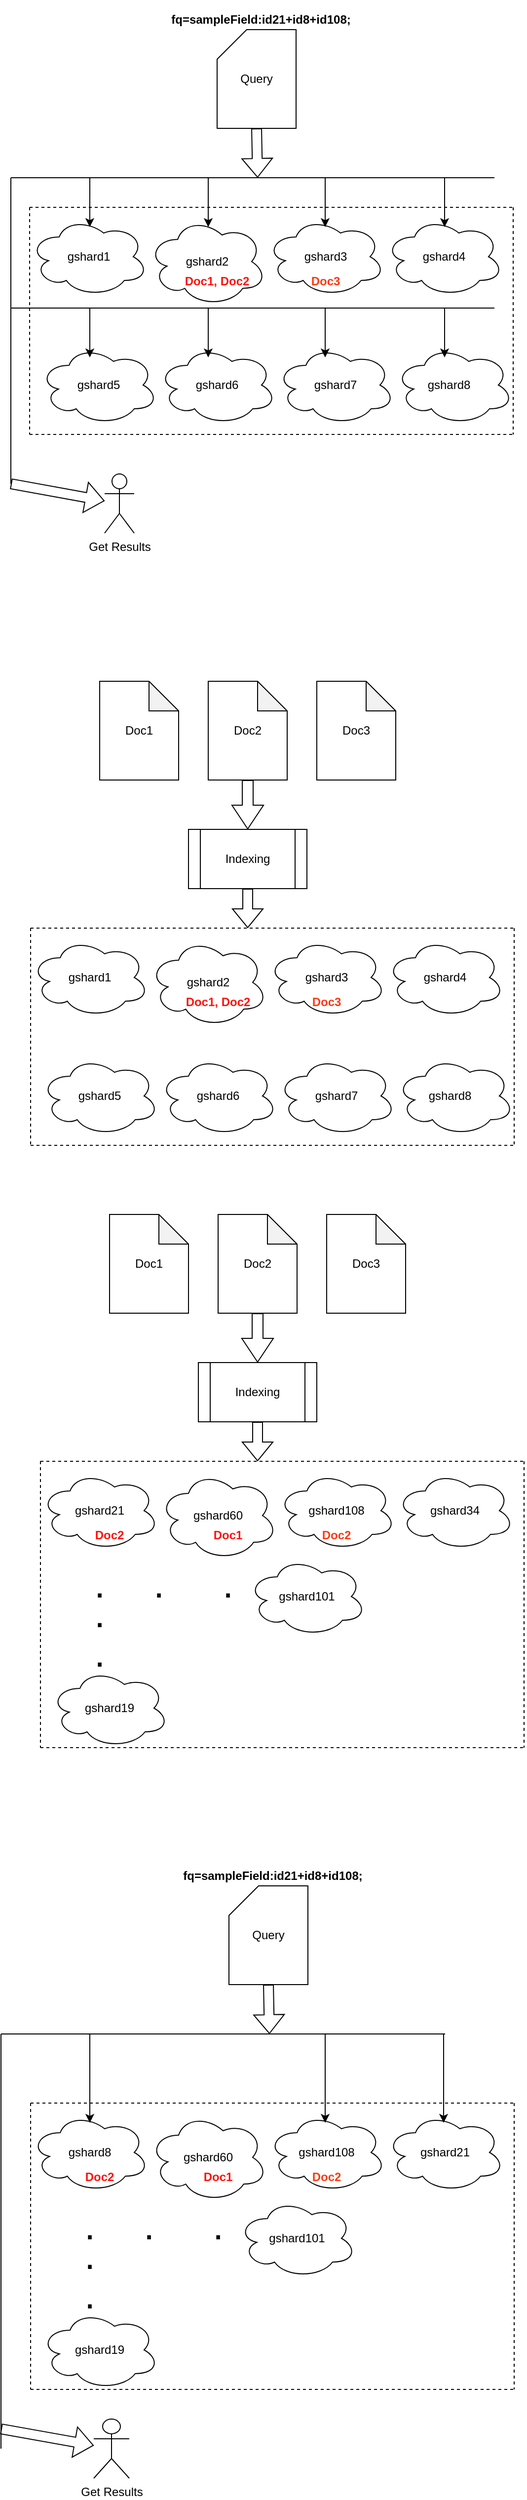 <mxfile version="22.1.4" type="github">
  <diagram name="Page-1" id="JAZEwTTPHWBEdXGYPn7u">
    <mxGraphModel dx="794" dy="1330" grid="0" gridSize="10" guides="1" tooltips="1" connect="1" arrows="1" fold="1" page="1" pageScale="1" pageWidth="1169" pageHeight="827" math="0" shadow="0">
      <root>
        <mxCell id="0" />
        <mxCell id="1" parent="0" />
        <mxCell id="rSm9kVEbdHUkBL9kP83v-1" value="gshard1" style="ellipse;shape=cloud;whiteSpace=wrap;html=1;" vertex="1" parent="1">
          <mxGeometry x="140" y="200" width="120" height="80" as="geometry" />
        </mxCell>
        <mxCell id="rSm9kVEbdHUkBL9kP83v-2" value="gshard2" style="ellipse;shape=cloud;whiteSpace=wrap;html=1;" vertex="1" parent="1">
          <mxGeometry x="260" y="200" width="120" height="90" as="geometry" />
        </mxCell>
        <mxCell id="rSm9kVEbdHUkBL9kP83v-3" value="gshard3" style="ellipse;shape=cloud;whiteSpace=wrap;html=1;" vertex="1" parent="1">
          <mxGeometry x="380" y="200" width="120" height="80" as="geometry" />
        </mxCell>
        <mxCell id="rSm9kVEbdHUkBL9kP83v-4" value="gshard7" style="ellipse;shape=cloud;whiteSpace=wrap;html=1;" vertex="1" parent="1">
          <mxGeometry x="390" y="320" width="120" height="80" as="geometry" />
        </mxCell>
        <mxCell id="rSm9kVEbdHUkBL9kP83v-5" value="gshard6" style="ellipse;shape=cloud;whiteSpace=wrap;html=1;" vertex="1" parent="1">
          <mxGeometry x="270" y="320" width="120" height="80" as="geometry" />
        </mxCell>
        <mxCell id="rSm9kVEbdHUkBL9kP83v-6" value="gshard5" style="ellipse;shape=cloud;whiteSpace=wrap;html=1;" vertex="1" parent="1">
          <mxGeometry x="150" y="320" width="120" height="80" as="geometry" />
        </mxCell>
        <mxCell id="rSm9kVEbdHUkBL9kP83v-7" value="gshard4" style="ellipse;shape=cloud;whiteSpace=wrap;html=1;" vertex="1" parent="1">
          <mxGeometry x="500" y="200" width="120" height="80" as="geometry" />
        </mxCell>
        <mxCell id="rSm9kVEbdHUkBL9kP83v-8" value="gshard8&lt;span style=&quot;white-space: pre;&quot;&gt;&#x9;&lt;/span&gt;" style="ellipse;shape=cloud;whiteSpace=wrap;html=1;" vertex="1" parent="1">
          <mxGeometry x="510" y="320" width="120" height="80" as="geometry" />
        </mxCell>
        <mxCell id="rSm9kVEbdHUkBL9kP83v-9" value="" style="endArrow=none;dashed=1;html=1;rounded=0;" edge="1" parent="1">
          <mxGeometry width="50" height="50" relative="1" as="geometry">
            <mxPoint x="140" y="190" as="sourcePoint" />
            <mxPoint x="630" y="190" as="targetPoint" />
          </mxGeometry>
        </mxCell>
        <mxCell id="rSm9kVEbdHUkBL9kP83v-10" value="" style="endArrow=none;dashed=1;html=1;rounded=0;" edge="1" parent="1">
          <mxGeometry width="50" height="50" relative="1" as="geometry">
            <mxPoint x="630" y="190" as="sourcePoint" />
            <mxPoint x="630" y="410" as="targetPoint" />
          </mxGeometry>
        </mxCell>
        <mxCell id="rSm9kVEbdHUkBL9kP83v-11" value="" style="endArrow=none;dashed=1;html=1;rounded=0;" edge="1" parent="1">
          <mxGeometry width="50" height="50" relative="1" as="geometry">
            <mxPoint x="140" y="410" as="sourcePoint" />
            <mxPoint x="630" y="410" as="targetPoint" />
          </mxGeometry>
        </mxCell>
        <mxCell id="rSm9kVEbdHUkBL9kP83v-12" value="" style="endArrow=none;dashed=1;html=1;rounded=0;" edge="1" parent="1">
          <mxGeometry width="50" height="50" relative="1" as="geometry">
            <mxPoint x="140" y="190" as="sourcePoint" />
            <mxPoint x="140" y="410" as="targetPoint" />
          </mxGeometry>
        </mxCell>
        <mxCell id="rSm9kVEbdHUkBL9kP83v-13" value="Doc1" style="shape=note;whiteSpace=wrap;html=1;backgroundOutline=1;darkOpacity=0.05;" vertex="1" parent="1">
          <mxGeometry x="210" y="-60" width="80" height="100" as="geometry" />
        </mxCell>
        <mxCell id="rSm9kVEbdHUkBL9kP83v-14" value="Doc2" style="shape=note;whiteSpace=wrap;html=1;backgroundOutline=1;darkOpacity=0.05;" vertex="1" parent="1">
          <mxGeometry x="320" y="-60" width="80" height="100" as="geometry" />
        </mxCell>
        <mxCell id="rSm9kVEbdHUkBL9kP83v-15" value="Doc3" style="shape=note;whiteSpace=wrap;html=1;backgroundOutline=1;darkOpacity=0.05;" vertex="1" parent="1">
          <mxGeometry x="430" y="-60" width="80" height="100" as="geometry" />
        </mxCell>
        <mxCell id="rSm9kVEbdHUkBL9kP83v-16" value="" style="shape=flexArrow;endArrow=classic;html=1;rounded=0;width=11;endSize=7.67;" edge="1" parent="1">
          <mxGeometry width="50" height="50" relative="1" as="geometry">
            <mxPoint x="360" y="40" as="sourcePoint" />
            <mxPoint x="360" y="90" as="targetPoint" />
          </mxGeometry>
        </mxCell>
        <mxCell id="rSm9kVEbdHUkBL9kP83v-17" value="Indexing" style="shape=process;whiteSpace=wrap;html=1;backgroundOutline=1;" vertex="1" parent="1">
          <mxGeometry x="300" y="90" width="120" height="60" as="geometry" />
        </mxCell>
        <mxCell id="rSm9kVEbdHUkBL9kP83v-19" value="" style="shape=flexArrow;endArrow=classic;html=1;rounded=0;exitX=0.5;exitY=1;exitDx=0;exitDy=0;" edge="1" parent="1" source="rSm9kVEbdHUkBL9kP83v-17">
          <mxGeometry width="50" height="50" relative="1" as="geometry">
            <mxPoint x="300" y="190" as="sourcePoint" />
            <mxPoint x="360" y="190" as="targetPoint" />
          </mxGeometry>
        </mxCell>
        <mxCell id="rSm9kVEbdHUkBL9kP83v-20" value="&lt;b&gt;&lt;font color=&quot;#ff120a&quot;&gt;Doc1, Doc2&lt;/font&gt;&lt;/b&gt;" style="text;html=1;strokeColor=none;fillColor=none;align=center;verticalAlign=middle;whiteSpace=wrap;rounded=0;" vertex="1" parent="1">
          <mxGeometry x="290" y="250" width="80" height="30" as="geometry" />
        </mxCell>
        <mxCell id="rSm9kVEbdHUkBL9kP83v-21" value="&lt;b&gt;&lt;font color=&quot;#ff3912&quot;&gt;Doc3&lt;/font&gt;&lt;/b&gt;" style="text;html=1;strokeColor=none;fillColor=none;align=center;verticalAlign=middle;whiteSpace=wrap;rounded=0;" vertex="1" parent="1">
          <mxGeometry x="410" y="250" width="60" height="30" as="geometry" />
        </mxCell>
        <mxCell id="rSm9kVEbdHUkBL9kP83v-22" value="gshard21" style="ellipse;shape=cloud;whiteSpace=wrap;html=1;" vertex="1" parent="1">
          <mxGeometry x="150" y="740" width="120" height="80" as="geometry" />
        </mxCell>
        <mxCell id="rSm9kVEbdHUkBL9kP83v-23" value="gshard60" style="ellipse;shape=cloud;whiteSpace=wrap;html=1;" vertex="1" parent="1">
          <mxGeometry x="270" y="740" width="120" height="90" as="geometry" />
        </mxCell>
        <mxCell id="rSm9kVEbdHUkBL9kP83v-24" value="gshard108" style="ellipse;shape=cloud;whiteSpace=wrap;html=1;" vertex="1" parent="1">
          <mxGeometry x="390" y="740" width="120" height="80" as="geometry" />
        </mxCell>
        <mxCell id="rSm9kVEbdHUkBL9kP83v-28" value="gshard34" style="ellipse;shape=cloud;whiteSpace=wrap;html=1;" vertex="1" parent="1">
          <mxGeometry x="510" y="740" width="120" height="80" as="geometry" />
        </mxCell>
        <mxCell id="rSm9kVEbdHUkBL9kP83v-30" value="" style="endArrow=none;dashed=1;html=1;rounded=0;" edge="1" parent="1">
          <mxGeometry width="50" height="50" relative="1" as="geometry">
            <mxPoint x="150" y="730" as="sourcePoint" />
            <mxPoint x="640" y="730" as="targetPoint" />
          </mxGeometry>
        </mxCell>
        <mxCell id="rSm9kVEbdHUkBL9kP83v-31" value="" style="endArrow=none;dashed=1;html=1;rounded=0;" edge="1" parent="1">
          <mxGeometry width="50" height="50" relative="1" as="geometry">
            <mxPoint x="640" y="730" as="sourcePoint" />
            <mxPoint x="640" y="1020" as="targetPoint" />
          </mxGeometry>
        </mxCell>
        <mxCell id="rSm9kVEbdHUkBL9kP83v-32" value="" style="endArrow=none;dashed=1;html=1;rounded=0;" edge="1" parent="1">
          <mxGeometry width="50" height="50" relative="1" as="geometry">
            <mxPoint x="150" y="1020" as="sourcePoint" />
            <mxPoint x="640" y="1020" as="targetPoint" />
            <Array as="points">
              <mxPoint x="390" y="1020" />
            </Array>
          </mxGeometry>
        </mxCell>
        <mxCell id="rSm9kVEbdHUkBL9kP83v-33" value="" style="endArrow=none;dashed=1;html=1;rounded=0;" edge="1" parent="1">
          <mxGeometry width="50" height="50" relative="1" as="geometry">
            <mxPoint x="150" y="730" as="sourcePoint" />
            <mxPoint x="150" y="1020" as="targetPoint" />
          </mxGeometry>
        </mxCell>
        <mxCell id="rSm9kVEbdHUkBL9kP83v-34" value="Doc1" style="shape=note;whiteSpace=wrap;html=1;backgroundOutline=1;darkOpacity=0.05;" vertex="1" parent="1">
          <mxGeometry x="220" y="480" width="80" height="100" as="geometry" />
        </mxCell>
        <mxCell id="rSm9kVEbdHUkBL9kP83v-35" value="Doc2" style="shape=note;whiteSpace=wrap;html=1;backgroundOutline=1;darkOpacity=0.05;" vertex="1" parent="1">
          <mxGeometry x="330" y="480" width="80" height="100" as="geometry" />
        </mxCell>
        <mxCell id="rSm9kVEbdHUkBL9kP83v-36" value="Doc3" style="shape=note;whiteSpace=wrap;html=1;backgroundOutline=1;darkOpacity=0.05;" vertex="1" parent="1">
          <mxGeometry x="440" y="480" width="80" height="100" as="geometry" />
        </mxCell>
        <mxCell id="rSm9kVEbdHUkBL9kP83v-37" value="" style="shape=flexArrow;endArrow=classic;html=1;rounded=0;width=11;endSize=7.67;" edge="1" parent="1">
          <mxGeometry width="50" height="50" relative="1" as="geometry">
            <mxPoint x="370" y="580" as="sourcePoint" />
            <mxPoint x="370" y="630" as="targetPoint" />
          </mxGeometry>
        </mxCell>
        <mxCell id="rSm9kVEbdHUkBL9kP83v-38" value="Indexing" style="shape=process;whiteSpace=wrap;html=1;backgroundOutline=1;" vertex="1" parent="1">
          <mxGeometry x="310" y="630" width="120" height="60" as="geometry" />
        </mxCell>
        <mxCell id="rSm9kVEbdHUkBL9kP83v-39" value="" style="shape=flexArrow;endArrow=classic;html=1;rounded=0;exitX=0.5;exitY=1;exitDx=0;exitDy=0;" edge="1" parent="1" source="rSm9kVEbdHUkBL9kP83v-38">
          <mxGeometry width="50" height="50" relative="1" as="geometry">
            <mxPoint x="310" y="730" as="sourcePoint" />
            <mxPoint x="370" y="730" as="targetPoint" />
          </mxGeometry>
        </mxCell>
        <mxCell id="rSm9kVEbdHUkBL9kP83v-40" value="&lt;b&gt;&lt;font color=&quot;#ff120a&quot;&gt;Doc1&lt;/font&gt;&lt;/b&gt;" style="text;html=1;strokeColor=none;fillColor=none;align=center;verticalAlign=middle;whiteSpace=wrap;rounded=0;" vertex="1" parent="1">
          <mxGeometry x="300" y="790" width="80" height="30" as="geometry" />
        </mxCell>
        <mxCell id="rSm9kVEbdHUkBL9kP83v-41" value="&lt;b&gt;&lt;font color=&quot;#ff3912&quot;&gt;Doc2&lt;/font&gt;&lt;/b&gt;" style="text;html=1;strokeColor=none;fillColor=none;align=center;verticalAlign=middle;whiteSpace=wrap;rounded=0;" vertex="1" parent="1">
          <mxGeometry x="420" y="790" width="60" height="30" as="geometry" />
        </mxCell>
        <mxCell id="rSm9kVEbdHUkBL9kP83v-42" value="." style="text;html=1;strokeColor=none;fillColor=none;align=center;verticalAlign=middle;whiteSpace=wrap;rounded=0;strokeWidth=15;fontSize=39;" vertex="1" parent="1">
          <mxGeometry x="180" y="840" width="60" height="30" as="geometry" />
        </mxCell>
        <mxCell id="rSm9kVEbdHUkBL9kP83v-43" value="." style="text;html=1;strokeColor=none;fillColor=none;align=center;verticalAlign=middle;whiteSpace=wrap;rounded=0;strokeWidth=15;fontSize=39;" vertex="1" parent="1">
          <mxGeometry x="310" y="840" width="60" height="30" as="geometry" />
        </mxCell>
        <mxCell id="rSm9kVEbdHUkBL9kP83v-44" value="." style="text;html=1;strokeColor=none;fillColor=none;align=center;verticalAlign=middle;whiteSpace=wrap;rounded=0;strokeWidth=15;fontSize=39;" vertex="1" parent="1">
          <mxGeometry x="240" y="840" width="60" height="30" as="geometry" />
        </mxCell>
        <mxCell id="rSm9kVEbdHUkBL9kP83v-45" value="." style="text;html=1;strokeColor=none;fillColor=none;align=center;verticalAlign=middle;whiteSpace=wrap;rounded=0;strokeWidth=15;fontSize=39;" vertex="1" parent="1">
          <mxGeometry x="180" y="870" width="60" height="30" as="geometry" />
        </mxCell>
        <mxCell id="rSm9kVEbdHUkBL9kP83v-46" value="." style="text;html=1;strokeColor=none;fillColor=none;align=center;verticalAlign=middle;whiteSpace=wrap;rounded=0;strokeWidth=15;fontSize=39;" vertex="1" parent="1">
          <mxGeometry x="180" y="910" width="60" height="30" as="geometry" />
        </mxCell>
        <mxCell id="rSm9kVEbdHUkBL9kP83v-47" value="gshard101" style="ellipse;shape=cloud;whiteSpace=wrap;html=1;" vertex="1" parent="1">
          <mxGeometry x="360" y="827" width="120" height="80" as="geometry" />
        </mxCell>
        <mxCell id="rSm9kVEbdHUkBL9kP83v-48" value="gshard19" style="ellipse;shape=cloud;whiteSpace=wrap;html=1;" vertex="1" parent="1">
          <mxGeometry x="160" y="940" width="120" height="80" as="geometry" />
        </mxCell>
        <mxCell id="rSm9kVEbdHUkBL9kP83v-49" value="&lt;b&gt;&lt;font color=&quot;#ff120a&quot;&gt;Doc2&lt;/font&gt;&lt;/b&gt;" style="text;html=1;strokeColor=none;fillColor=none;align=center;verticalAlign=middle;whiteSpace=wrap;rounded=0;" vertex="1" parent="1">
          <mxGeometry x="180" y="790" width="80" height="30" as="geometry" />
        </mxCell>
        <mxCell id="rSm9kVEbdHUkBL9kP83v-50" value="gshard1" style="ellipse;shape=cloud;whiteSpace=wrap;html=1;" vertex="1" parent="1">
          <mxGeometry x="139" y="-530" width="120" height="80" as="geometry" />
        </mxCell>
        <mxCell id="rSm9kVEbdHUkBL9kP83v-51" value="gshard2" style="ellipse;shape=cloud;whiteSpace=wrap;html=1;" vertex="1" parent="1">
          <mxGeometry x="259" y="-530" width="120" height="90" as="geometry" />
        </mxCell>
        <mxCell id="rSm9kVEbdHUkBL9kP83v-52" value="gshard3" style="ellipse;shape=cloud;whiteSpace=wrap;html=1;" vertex="1" parent="1">
          <mxGeometry x="379" y="-530" width="120" height="80" as="geometry" />
        </mxCell>
        <mxCell id="rSm9kVEbdHUkBL9kP83v-53" value="gshard7" style="ellipse;shape=cloud;whiteSpace=wrap;html=1;" vertex="1" parent="1">
          <mxGeometry x="389" y="-400" width="120" height="80" as="geometry" />
        </mxCell>
        <mxCell id="rSm9kVEbdHUkBL9kP83v-54" value="gshard6" style="ellipse;shape=cloud;whiteSpace=wrap;html=1;" vertex="1" parent="1">
          <mxGeometry x="269" y="-400" width="120" height="80" as="geometry" />
        </mxCell>
        <mxCell id="rSm9kVEbdHUkBL9kP83v-55" value="gshard5" style="ellipse;shape=cloud;whiteSpace=wrap;html=1;" vertex="1" parent="1">
          <mxGeometry x="149" y="-400" width="120" height="80" as="geometry" />
        </mxCell>
        <mxCell id="rSm9kVEbdHUkBL9kP83v-56" value="gshard4" style="ellipse;shape=cloud;whiteSpace=wrap;html=1;" vertex="1" parent="1">
          <mxGeometry x="499" y="-530" width="120" height="80" as="geometry" />
        </mxCell>
        <mxCell id="rSm9kVEbdHUkBL9kP83v-57" value="gshard8&lt;span style=&quot;white-space: pre;&quot;&gt;&#x9;&lt;/span&gt;" style="ellipse;shape=cloud;whiteSpace=wrap;html=1;" vertex="1" parent="1">
          <mxGeometry x="509" y="-400" width="120" height="80" as="geometry" />
        </mxCell>
        <mxCell id="rSm9kVEbdHUkBL9kP83v-58" value="" style="endArrow=none;dashed=1;html=1;rounded=0;" edge="1" parent="1">
          <mxGeometry width="50" height="50" relative="1" as="geometry">
            <mxPoint x="139" y="-540" as="sourcePoint" />
            <mxPoint x="629" y="-540" as="targetPoint" />
          </mxGeometry>
        </mxCell>
        <mxCell id="rSm9kVEbdHUkBL9kP83v-59" value="" style="endArrow=none;dashed=1;html=1;rounded=0;" edge="1" parent="1">
          <mxGeometry width="50" height="50" relative="1" as="geometry">
            <mxPoint x="629" y="-540" as="sourcePoint" />
            <mxPoint x="629" y="-310" as="targetPoint" />
          </mxGeometry>
        </mxCell>
        <mxCell id="rSm9kVEbdHUkBL9kP83v-60" value="" style="endArrow=none;dashed=1;html=1;rounded=0;" edge="1" parent="1">
          <mxGeometry width="50" height="50" relative="1" as="geometry">
            <mxPoint x="139" y="-310" as="sourcePoint" />
            <mxPoint x="629" y="-310" as="targetPoint" />
          </mxGeometry>
        </mxCell>
        <mxCell id="rSm9kVEbdHUkBL9kP83v-61" value="" style="endArrow=none;dashed=1;html=1;rounded=0;" edge="1" parent="1">
          <mxGeometry width="50" height="50" relative="1" as="geometry">
            <mxPoint x="139" y="-540" as="sourcePoint" />
            <mxPoint x="139" y="-310" as="targetPoint" />
          </mxGeometry>
        </mxCell>
        <mxCell id="rSm9kVEbdHUkBL9kP83v-62" value="&lt;b&gt;&lt;font color=&quot;#ff120a&quot;&gt;Doc1, Doc2&lt;/font&gt;&lt;/b&gt;" style="text;html=1;strokeColor=none;fillColor=none;align=center;verticalAlign=middle;whiteSpace=wrap;rounded=0;" vertex="1" parent="1">
          <mxGeometry x="289" y="-480" width="80" height="30" as="geometry" />
        </mxCell>
        <mxCell id="rSm9kVEbdHUkBL9kP83v-63" value="&lt;b&gt;&lt;font color=&quot;#ff3912&quot;&gt;Doc3&lt;/font&gt;&lt;/b&gt;" style="text;html=1;strokeColor=none;fillColor=none;align=center;verticalAlign=middle;whiteSpace=wrap;rounded=0;" vertex="1" parent="1">
          <mxGeometry x="409" y="-480" width="60" height="30" as="geometry" />
        </mxCell>
        <mxCell id="rSm9kVEbdHUkBL9kP83v-64" value="Query&lt;br&gt;" style="shape=card;whiteSpace=wrap;html=1;" vertex="1" parent="1">
          <mxGeometry x="329" y="-720" width="80" height="100" as="geometry" />
        </mxCell>
        <mxCell id="rSm9kVEbdHUkBL9kP83v-66" value="" style="shape=flexArrow;endArrow=classic;html=1;rounded=0;exitX=0.5;exitY=1;exitDx=0;exitDy=0;exitPerimeter=0;" edge="1" parent="1" source="rSm9kVEbdHUkBL9kP83v-64">
          <mxGeometry width="50" height="50" relative="1" as="geometry">
            <mxPoint x="300" y="-550" as="sourcePoint" />
            <mxPoint x="370" y="-570" as="targetPoint" />
          </mxGeometry>
        </mxCell>
        <mxCell id="rSm9kVEbdHUkBL9kP83v-76" value="" style="endArrow=none;html=1;rounded=0;" edge="1" parent="1">
          <mxGeometry width="50" height="50" relative="1" as="geometry">
            <mxPoint x="120" y="-570" as="sourcePoint" />
            <mxPoint x="610" y="-570" as="targetPoint" />
          </mxGeometry>
        </mxCell>
        <mxCell id="rSm9kVEbdHUkBL9kP83v-78" value="" style="endArrow=classic;html=1;rounded=0;entryX=0.508;entryY=0.125;entryDx=0;entryDy=0;entryPerimeter=0;" edge="1" parent="1" target="rSm9kVEbdHUkBL9kP83v-50">
          <mxGeometry width="50" height="50" relative="1" as="geometry">
            <mxPoint x="200" y="-570" as="sourcePoint" />
            <mxPoint x="350" y="-600" as="targetPoint" />
          </mxGeometry>
        </mxCell>
        <mxCell id="rSm9kVEbdHUkBL9kP83v-79" value="" style="endArrow=classic;html=1;rounded=0;entryX=0.508;entryY=0.125;entryDx=0;entryDy=0;entryPerimeter=0;" edge="1" parent="1">
          <mxGeometry width="50" height="50" relative="1" as="geometry">
            <mxPoint x="320" y="-570" as="sourcePoint" />
            <mxPoint x="320" y="-520" as="targetPoint" />
            <Array as="points">
              <mxPoint x="320" y="-540" />
            </Array>
          </mxGeometry>
        </mxCell>
        <mxCell id="rSm9kVEbdHUkBL9kP83v-80" value="" style="endArrow=classic;html=1;rounded=0;entryX=0.508;entryY=0.125;entryDx=0;entryDy=0;entryPerimeter=0;" edge="1" parent="1">
          <mxGeometry width="50" height="50" relative="1" as="geometry">
            <mxPoint x="438.5" y="-570" as="sourcePoint" />
            <mxPoint x="438.5" y="-520" as="targetPoint" />
          </mxGeometry>
        </mxCell>
        <mxCell id="rSm9kVEbdHUkBL9kP83v-81" value="" style="endArrow=classic;html=1;rounded=0;entryX=0.508;entryY=0.125;entryDx=0;entryDy=0;entryPerimeter=0;" edge="1" parent="1">
          <mxGeometry width="50" height="50" relative="1" as="geometry">
            <mxPoint x="559.5" y="-570" as="sourcePoint" />
            <mxPoint x="559.5" y="-520" as="targetPoint" />
          </mxGeometry>
        </mxCell>
        <mxCell id="rSm9kVEbdHUkBL9kP83v-83" value="" style="endArrow=none;html=1;rounded=0;" edge="1" parent="1">
          <mxGeometry width="50" height="50" relative="1" as="geometry">
            <mxPoint x="120" y="-438" as="sourcePoint" />
            <mxPoint x="610" y="-438" as="targetPoint" />
          </mxGeometry>
        </mxCell>
        <mxCell id="rSm9kVEbdHUkBL9kP83v-84" value="" style="endArrow=classic;html=1;rounded=0;entryX=0.508;entryY=0.125;entryDx=0;entryDy=0;entryPerimeter=0;" edge="1" parent="1">
          <mxGeometry width="50" height="50" relative="1" as="geometry">
            <mxPoint x="200" y="-438" as="sourcePoint" />
            <mxPoint x="200" y="-388" as="targetPoint" />
          </mxGeometry>
        </mxCell>
        <mxCell id="rSm9kVEbdHUkBL9kP83v-85" value="" style="endArrow=classic;html=1;rounded=0;entryX=0.508;entryY=0.125;entryDx=0;entryDy=0;entryPerimeter=0;" edge="1" parent="1">
          <mxGeometry width="50" height="50" relative="1" as="geometry">
            <mxPoint x="320" y="-438" as="sourcePoint" />
            <mxPoint x="320" y="-388" as="targetPoint" />
            <Array as="points">
              <mxPoint x="320" y="-408" />
            </Array>
          </mxGeometry>
        </mxCell>
        <mxCell id="rSm9kVEbdHUkBL9kP83v-86" value="" style="endArrow=classic;html=1;rounded=0;entryX=0.508;entryY=0.125;entryDx=0;entryDy=0;entryPerimeter=0;" edge="1" parent="1">
          <mxGeometry width="50" height="50" relative="1" as="geometry">
            <mxPoint x="438.5" y="-438" as="sourcePoint" />
            <mxPoint x="438.5" y="-388" as="targetPoint" />
          </mxGeometry>
        </mxCell>
        <mxCell id="rSm9kVEbdHUkBL9kP83v-87" value="" style="endArrow=classic;html=1;rounded=0;entryX=0.508;entryY=0.125;entryDx=0;entryDy=0;entryPerimeter=0;" edge="1" parent="1">
          <mxGeometry width="50" height="50" relative="1" as="geometry">
            <mxPoint x="559.5" y="-438" as="sourcePoint" />
            <mxPoint x="559.5" y="-388" as="targetPoint" />
          </mxGeometry>
        </mxCell>
        <mxCell id="rSm9kVEbdHUkBL9kP83v-88" value="" style="endArrow=none;html=1;rounded=0;" edge="1" parent="1">
          <mxGeometry width="50" height="50" relative="1" as="geometry">
            <mxPoint x="120" y="-260" as="sourcePoint" />
            <mxPoint x="120" y="-570" as="targetPoint" />
          </mxGeometry>
        </mxCell>
        <mxCell id="rSm9kVEbdHUkBL9kP83v-89" value="" style="shape=flexArrow;endArrow=classic;html=1;rounded=0;" edge="1" parent="1" target="rSm9kVEbdHUkBL9kP83v-90">
          <mxGeometry width="50" height="50" relative="1" as="geometry">
            <mxPoint x="120" y="-260" as="sourcePoint" />
            <mxPoint x="230" y="-240" as="targetPoint" />
          </mxGeometry>
        </mxCell>
        <mxCell id="rSm9kVEbdHUkBL9kP83v-90" value="Get Results&lt;br&gt;" style="shape=umlActor;verticalLabelPosition=bottom;verticalAlign=top;html=1;outlineConnect=0;" vertex="1" parent="1">
          <mxGeometry x="215" y="-270" width="30" height="60" as="geometry" />
        </mxCell>
        <mxCell id="rSm9kVEbdHUkBL9kP83v-93" value="&lt;b&gt;fq=sampleField:id21+id8+id108;&lt;/b&gt;&lt;span id=&quot;docs-internal-guid-dcecea5d-7fff-598f-fc75-4defb1aa7e84&quot;&gt;&lt;/span&gt;&lt;span id=&quot;docs-internal-guid-dcecea5d-7fff-598f-fc75-4defb1aa7e84&quot;&gt;&lt;/span&gt;" style="text;html=1;strokeColor=none;fillColor=none;align=center;verticalAlign=middle;whiteSpace=wrap;rounded=0;" vertex="1" parent="1">
          <mxGeometry x="278" y="-750" width="191" height="40" as="geometry" />
        </mxCell>
        <mxCell id="rSm9kVEbdHUkBL9kP83v-113" value="gshard8" style="ellipse;shape=cloud;whiteSpace=wrap;html=1;" vertex="1" parent="1">
          <mxGeometry x="140" y="1390" width="120" height="80" as="geometry" />
        </mxCell>
        <mxCell id="rSm9kVEbdHUkBL9kP83v-114" value="gshard60" style="ellipse;shape=cloud;whiteSpace=wrap;html=1;" vertex="1" parent="1">
          <mxGeometry x="260" y="1390" width="120" height="90" as="geometry" />
        </mxCell>
        <mxCell id="rSm9kVEbdHUkBL9kP83v-115" value="gshard108" style="ellipse;shape=cloud;whiteSpace=wrap;html=1;" vertex="1" parent="1">
          <mxGeometry x="380" y="1390" width="120" height="80" as="geometry" />
        </mxCell>
        <mxCell id="rSm9kVEbdHUkBL9kP83v-116" value="gshard21" style="ellipse;shape=cloud;whiteSpace=wrap;html=1;" vertex="1" parent="1">
          <mxGeometry x="500" y="1390" width="120" height="80" as="geometry" />
        </mxCell>
        <mxCell id="rSm9kVEbdHUkBL9kP83v-117" value="" style="endArrow=none;dashed=1;html=1;rounded=0;" edge="1" parent="1">
          <mxGeometry width="50" height="50" relative="1" as="geometry">
            <mxPoint x="140" y="1380" as="sourcePoint" />
            <mxPoint x="630" y="1380" as="targetPoint" />
          </mxGeometry>
        </mxCell>
        <mxCell id="rSm9kVEbdHUkBL9kP83v-118" value="" style="endArrow=none;dashed=1;html=1;rounded=0;" edge="1" parent="1">
          <mxGeometry width="50" height="50" relative="1" as="geometry">
            <mxPoint x="630" y="1380" as="sourcePoint" />
            <mxPoint x="630" y="1670" as="targetPoint" />
          </mxGeometry>
        </mxCell>
        <mxCell id="rSm9kVEbdHUkBL9kP83v-119" value="" style="endArrow=none;dashed=1;html=1;rounded=0;" edge="1" parent="1">
          <mxGeometry width="50" height="50" relative="1" as="geometry">
            <mxPoint x="140" y="1670" as="sourcePoint" />
            <mxPoint x="630" y="1670" as="targetPoint" />
            <Array as="points">
              <mxPoint x="380" y="1670" />
            </Array>
          </mxGeometry>
        </mxCell>
        <mxCell id="rSm9kVEbdHUkBL9kP83v-120" value="" style="endArrow=none;dashed=1;html=1;rounded=0;" edge="1" parent="1">
          <mxGeometry width="50" height="50" relative="1" as="geometry">
            <mxPoint x="140" y="1380" as="sourcePoint" />
            <mxPoint x="140" y="1670" as="targetPoint" />
          </mxGeometry>
        </mxCell>
        <mxCell id="rSm9kVEbdHUkBL9kP83v-121" value="&lt;b&gt;&lt;font color=&quot;#ff120a&quot;&gt;Doc1&lt;/font&gt;&lt;/b&gt;" style="text;html=1;strokeColor=none;fillColor=none;align=center;verticalAlign=middle;whiteSpace=wrap;rounded=0;" vertex="1" parent="1">
          <mxGeometry x="290" y="1440" width="80" height="30" as="geometry" />
        </mxCell>
        <mxCell id="rSm9kVEbdHUkBL9kP83v-122" value="&lt;b&gt;&lt;font color=&quot;#ff3912&quot;&gt;Doc2&lt;/font&gt;&lt;/b&gt;" style="text;html=1;strokeColor=none;fillColor=none;align=center;verticalAlign=middle;whiteSpace=wrap;rounded=0;" vertex="1" parent="1">
          <mxGeometry x="410" y="1440" width="60" height="30" as="geometry" />
        </mxCell>
        <mxCell id="rSm9kVEbdHUkBL9kP83v-123" value="." style="text;html=1;strokeColor=none;fillColor=none;align=center;verticalAlign=middle;whiteSpace=wrap;rounded=0;strokeWidth=15;fontSize=39;" vertex="1" parent="1">
          <mxGeometry x="170" y="1490" width="60" height="30" as="geometry" />
        </mxCell>
        <mxCell id="rSm9kVEbdHUkBL9kP83v-124" value="." style="text;html=1;strokeColor=none;fillColor=none;align=center;verticalAlign=middle;whiteSpace=wrap;rounded=0;strokeWidth=15;fontSize=39;" vertex="1" parent="1">
          <mxGeometry x="300" y="1490" width="60" height="30" as="geometry" />
        </mxCell>
        <mxCell id="rSm9kVEbdHUkBL9kP83v-125" value="." style="text;html=1;strokeColor=none;fillColor=none;align=center;verticalAlign=middle;whiteSpace=wrap;rounded=0;strokeWidth=15;fontSize=39;" vertex="1" parent="1">
          <mxGeometry x="230" y="1490" width="60" height="30" as="geometry" />
        </mxCell>
        <mxCell id="rSm9kVEbdHUkBL9kP83v-126" value="." style="text;html=1;strokeColor=none;fillColor=none;align=center;verticalAlign=middle;whiteSpace=wrap;rounded=0;strokeWidth=15;fontSize=39;" vertex="1" parent="1">
          <mxGeometry x="170" y="1520" width="60" height="30" as="geometry" />
        </mxCell>
        <mxCell id="rSm9kVEbdHUkBL9kP83v-127" value="." style="text;html=1;strokeColor=none;fillColor=none;align=center;verticalAlign=middle;whiteSpace=wrap;rounded=0;strokeWidth=15;fontSize=39;" vertex="1" parent="1">
          <mxGeometry x="170" y="1560" width="60" height="30" as="geometry" />
        </mxCell>
        <mxCell id="rSm9kVEbdHUkBL9kP83v-128" value="gshard101" style="ellipse;shape=cloud;whiteSpace=wrap;html=1;" vertex="1" parent="1">
          <mxGeometry x="350" y="1477" width="120" height="80" as="geometry" />
        </mxCell>
        <mxCell id="rSm9kVEbdHUkBL9kP83v-129" value="gshard19" style="ellipse;shape=cloud;whiteSpace=wrap;html=1;" vertex="1" parent="1">
          <mxGeometry x="150" y="1590" width="120" height="80" as="geometry" />
        </mxCell>
        <mxCell id="rSm9kVEbdHUkBL9kP83v-130" value="&lt;b&gt;&lt;font color=&quot;#ff120a&quot;&gt;Doc2&lt;/font&gt;&lt;/b&gt;" style="text;html=1;strokeColor=none;fillColor=none;align=center;verticalAlign=middle;whiteSpace=wrap;rounded=0;" vertex="1" parent="1">
          <mxGeometry x="170" y="1440" width="80" height="30" as="geometry" />
        </mxCell>
        <mxCell id="rSm9kVEbdHUkBL9kP83v-136" value="Query&lt;br&gt;" style="shape=card;whiteSpace=wrap;html=1;" vertex="1" parent="1">
          <mxGeometry x="341" y="1160" width="80" height="100" as="geometry" />
        </mxCell>
        <mxCell id="rSm9kVEbdHUkBL9kP83v-137" value="" style="shape=flexArrow;endArrow=classic;html=1;rounded=0;exitX=0.5;exitY=1;exitDx=0;exitDy=0;exitPerimeter=0;" edge="1" parent="1" source="rSm9kVEbdHUkBL9kP83v-136">
          <mxGeometry width="50" height="50" relative="1" as="geometry">
            <mxPoint x="312" y="1330" as="sourcePoint" />
            <mxPoint x="382" y="1310" as="targetPoint" />
          </mxGeometry>
        </mxCell>
        <mxCell id="rSm9kVEbdHUkBL9kP83v-138" value="" style="shape=flexArrow;endArrow=classic;html=1;rounded=0;" edge="1" parent="1" target="rSm9kVEbdHUkBL9kP83v-139">
          <mxGeometry width="50" height="50" relative="1" as="geometry">
            <mxPoint x="110" y="1710" as="sourcePoint" />
            <mxPoint x="225" y="1730" as="targetPoint" />
          </mxGeometry>
        </mxCell>
        <mxCell id="rSm9kVEbdHUkBL9kP83v-139" value="Get Results&lt;br&gt;" style="shape=umlActor;verticalLabelPosition=bottom;verticalAlign=top;html=1;outlineConnect=0;" vertex="1" parent="1">
          <mxGeometry x="204" y="1700" width="36" height="60" as="geometry" />
        </mxCell>
        <mxCell id="rSm9kVEbdHUkBL9kP83v-140" value="&lt;b&gt;fq=sampleField:id21+id8+id108;&lt;/b&gt;&lt;span id=&quot;docs-internal-guid-dcecea5d-7fff-598f-fc75-4defb1aa7e84&quot;&gt;&lt;/span&gt;&lt;span id=&quot;docs-internal-guid-dcecea5d-7fff-598f-fc75-4defb1aa7e84&quot;&gt;&lt;/span&gt;" style="text;html=1;strokeColor=none;fillColor=none;align=center;verticalAlign=middle;whiteSpace=wrap;rounded=0;" vertex="1" parent="1">
          <mxGeometry x="290" y="1130" width="191" height="40" as="geometry" />
        </mxCell>
        <mxCell id="rSm9kVEbdHUkBL9kP83v-141" value="" style="endArrow=none;html=1;rounded=0;" edge="1" parent="1">
          <mxGeometry width="50" height="50" relative="1" as="geometry">
            <mxPoint x="110" y="1310" as="sourcePoint" />
            <mxPoint x="560" y="1310" as="targetPoint" />
          </mxGeometry>
        </mxCell>
        <mxCell id="rSm9kVEbdHUkBL9kP83v-142" value="" style="endArrow=classic;html=1;rounded=0;" edge="1" parent="1">
          <mxGeometry width="50" height="50" relative="1" as="geometry">
            <mxPoint x="200" y="1310" as="sourcePoint" />
            <mxPoint x="200" y="1400" as="targetPoint" />
          </mxGeometry>
        </mxCell>
        <mxCell id="rSm9kVEbdHUkBL9kP83v-143" value="" style="endArrow=classic;html=1;rounded=0;" edge="1" parent="1">
          <mxGeometry width="50" height="50" relative="1" as="geometry">
            <mxPoint x="438.5" y="1310" as="sourcePoint" />
            <mxPoint x="438.5" y="1400" as="targetPoint" />
          </mxGeometry>
        </mxCell>
        <mxCell id="rSm9kVEbdHUkBL9kP83v-144" value="" style="endArrow=classic;html=1;rounded=0;" edge="1" parent="1">
          <mxGeometry width="50" height="50" relative="1" as="geometry">
            <mxPoint x="558.5" y="1310" as="sourcePoint" />
            <mxPoint x="558.5" y="1400" as="targetPoint" />
          </mxGeometry>
        </mxCell>
        <mxCell id="rSm9kVEbdHUkBL9kP83v-147" value="" style="endArrow=none;html=1;rounded=0;" edge="1" parent="1">
          <mxGeometry width="50" height="50" relative="1" as="geometry">
            <mxPoint x="110" y="1310" as="sourcePoint" />
            <mxPoint x="110" y="1730" as="targetPoint" />
          </mxGeometry>
        </mxCell>
      </root>
    </mxGraphModel>
  </diagram>
</mxfile>
